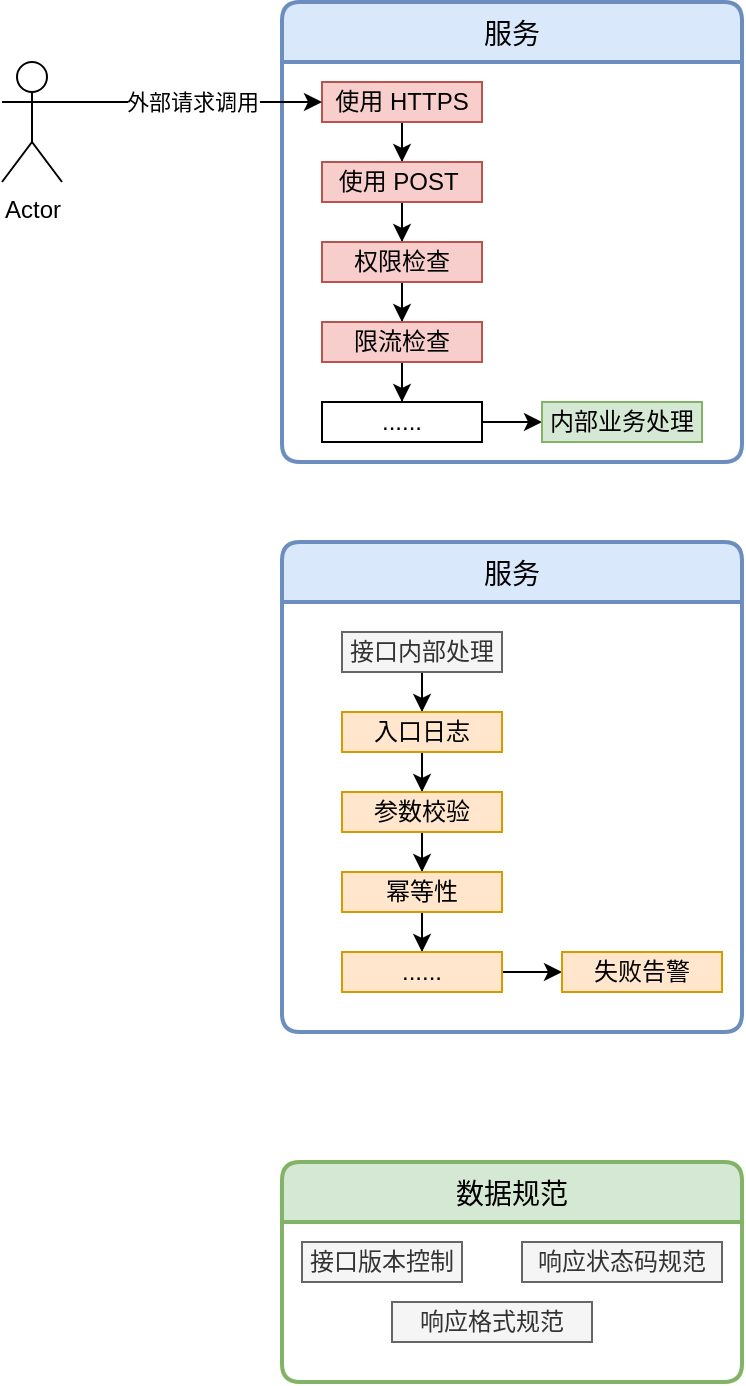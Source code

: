 <mxfile version="14.6.1" type="github"><diagram id="uuYXE82NBK7OaKoCnniR" name="Page-1"><mxGraphModel dx="1038" dy="503" grid="1" gridSize="10" guides="1" tooltips="1" connect="1" arrows="1" fold="1" page="1" pageScale="1" pageWidth="827" pageHeight="1169" math="0" shadow="0"><root><mxCell id="0"/><mxCell id="1" parent="0"/><mxCell id="jyYIecn1mSzLGbgy3sXr-4" value="" style="edgeStyle=orthogonalEdgeStyle;rounded=0;orthogonalLoop=1;jettySize=auto;html=1;" edge="1" parent="1" source="jyYIecn1mSzLGbgy3sXr-1" target="jyYIecn1mSzLGbgy3sXr-3"><mxGeometry relative="1" as="geometry"/></mxCell><mxCell id="jyYIecn1mSzLGbgy3sXr-1" value="使用 HTTPS" style="rounded=0;whiteSpace=wrap;html=1;fillColor=#f8cecc;strokeColor=#b85450;" vertex="1" parent="1"><mxGeometry x="230" y="120" width="80" height="20" as="geometry"/></mxCell><mxCell id="jyYIecn1mSzLGbgy3sXr-6" value="" style="edgeStyle=orthogonalEdgeStyle;rounded=0;orthogonalLoop=1;jettySize=auto;html=1;" edge="1" parent="1" source="jyYIecn1mSzLGbgy3sXr-3" target="jyYIecn1mSzLGbgy3sXr-5"><mxGeometry relative="1" as="geometry"/></mxCell><mxCell id="jyYIecn1mSzLGbgy3sXr-3" value="使用 POST&amp;nbsp;" style="rounded=0;whiteSpace=wrap;html=1;fillColor=#f8cecc;strokeColor=#b85450;" vertex="1" parent="1"><mxGeometry x="230" y="160" width="80" height="20" as="geometry"/></mxCell><mxCell id="jyYIecn1mSzLGbgy3sXr-8" value="" style="edgeStyle=orthogonalEdgeStyle;rounded=0;orthogonalLoop=1;jettySize=auto;html=1;" edge="1" parent="1" source="jyYIecn1mSzLGbgy3sXr-5" target="jyYIecn1mSzLGbgy3sXr-7"><mxGeometry relative="1" as="geometry"/></mxCell><mxCell id="jyYIecn1mSzLGbgy3sXr-5" value="权限检查" style="rounded=0;whiteSpace=wrap;html=1;fillColor=#f8cecc;strokeColor=#b85450;" vertex="1" parent="1"><mxGeometry x="230" y="200" width="80" height="20" as="geometry"/></mxCell><mxCell id="jyYIecn1mSzLGbgy3sXr-10" value="" style="edgeStyle=orthogonalEdgeStyle;rounded=0;orthogonalLoop=1;jettySize=auto;html=1;" edge="1" parent="1" source="jyYIecn1mSzLGbgy3sXr-7" target="jyYIecn1mSzLGbgy3sXr-9"><mxGeometry relative="1" as="geometry"/></mxCell><mxCell id="jyYIecn1mSzLGbgy3sXr-7" value="限流检查" style="rounded=0;whiteSpace=wrap;html=1;fillColor=#f8cecc;strokeColor=#b85450;" vertex="1" parent="1"><mxGeometry x="230" y="240" width="80" height="20" as="geometry"/></mxCell><mxCell id="jyYIecn1mSzLGbgy3sXr-14" value="" style="edgeStyle=orthogonalEdgeStyle;rounded=0;orthogonalLoop=1;jettySize=auto;html=1;" edge="1" parent="1" source="jyYIecn1mSzLGbgy3sXr-9" target="jyYIecn1mSzLGbgy3sXr-13"><mxGeometry relative="1" as="geometry"/></mxCell><mxCell id="jyYIecn1mSzLGbgy3sXr-9" value="......" style="rounded=0;whiteSpace=wrap;html=1;" vertex="1" parent="1"><mxGeometry x="230" y="280" width="80" height="20" as="geometry"/></mxCell><mxCell id="jyYIecn1mSzLGbgy3sXr-11" value="服务" style="swimlane;childLayout=stackLayout;horizontal=1;startSize=30;horizontalStack=0;rounded=1;fontSize=14;fontStyle=0;strokeWidth=2;resizeParent=0;resizeLast=1;shadow=0;dashed=0;align=center;fillColor=#dae8fc;strokeColor=#6c8ebf;arcSize=10;" vertex="1" parent="1"><mxGeometry x="210" y="80" width="230" height="230" as="geometry"/></mxCell><mxCell id="jyYIecn1mSzLGbgy3sXr-13" value="内部业务处理" style="rounded=0;whiteSpace=wrap;html=1;fillColor=#d5e8d4;strokeColor=#82b366;" vertex="1" parent="1"><mxGeometry x="340" y="280" width="80" height="20" as="geometry"/></mxCell><mxCell id="jyYIecn1mSzLGbgy3sXr-15" value="外部请求调用" style="endArrow=classic;html=1;entryX=0;entryY=0.5;entryDx=0;entryDy=0;exitX=1;exitY=0.333;exitDx=0;exitDy=0;exitPerimeter=0;" edge="1" parent="1" source="jyYIecn1mSzLGbgy3sXr-16" target="jyYIecn1mSzLGbgy3sXr-1"><mxGeometry width="50" height="50" relative="1" as="geometry"><mxPoint x="120" y="130" as="sourcePoint"/><mxPoint x="510" y="90" as="targetPoint"/></mxGeometry></mxCell><mxCell id="jyYIecn1mSzLGbgy3sXr-16" value="Actor" style="shape=umlActor;verticalLabelPosition=bottom;verticalAlign=top;html=1;" vertex="1" parent="1"><mxGeometry x="70" y="110" width="30" height="60" as="geometry"/></mxCell><mxCell id="jyYIecn1mSzLGbgy3sXr-18" value="" style="edgeStyle=orthogonalEdgeStyle;rounded=0;orthogonalLoop=1;jettySize=auto;html=1;" edge="1" parent="1" source="jyYIecn1mSzLGbgy3sXr-19" target="jyYIecn1mSzLGbgy3sXr-21"><mxGeometry relative="1" as="geometry"/></mxCell><mxCell id="jyYIecn1mSzLGbgy3sXr-19" value="接口内部处理" style="rounded=0;whiteSpace=wrap;html=1;fillColor=#f5f5f5;strokeColor=#666666;fontColor=#333333;" vertex="1" parent="1"><mxGeometry x="240" y="395" width="80" height="20" as="geometry"/></mxCell><mxCell id="jyYIecn1mSzLGbgy3sXr-20" value="" style="edgeStyle=orthogonalEdgeStyle;rounded=0;orthogonalLoop=1;jettySize=auto;html=1;" edge="1" parent="1" source="jyYIecn1mSzLGbgy3sXr-21" target="jyYIecn1mSzLGbgy3sXr-23"><mxGeometry relative="1" as="geometry"/></mxCell><mxCell id="jyYIecn1mSzLGbgy3sXr-21" value="入口日志" style="rounded=0;whiteSpace=wrap;html=1;fillColor=#ffe6cc;strokeColor=#d79b00;" vertex="1" parent="1"><mxGeometry x="240" y="435" width="80" height="20" as="geometry"/></mxCell><mxCell id="jyYIecn1mSzLGbgy3sXr-22" value="" style="edgeStyle=orthogonalEdgeStyle;rounded=0;orthogonalLoop=1;jettySize=auto;html=1;" edge="1" parent="1" source="jyYIecn1mSzLGbgy3sXr-23" target="jyYIecn1mSzLGbgy3sXr-25"><mxGeometry relative="1" as="geometry"/></mxCell><mxCell id="jyYIecn1mSzLGbgy3sXr-23" value="参数校验" style="rounded=0;whiteSpace=wrap;html=1;fillColor=#ffe6cc;strokeColor=#d79b00;" vertex="1" parent="1"><mxGeometry x="240" y="475" width="80" height="20" as="geometry"/></mxCell><mxCell id="jyYIecn1mSzLGbgy3sXr-24" value="" style="edgeStyle=orthogonalEdgeStyle;rounded=0;orthogonalLoop=1;jettySize=auto;html=1;" edge="1" parent="1" source="jyYIecn1mSzLGbgy3sXr-25" target="jyYIecn1mSzLGbgy3sXr-27"><mxGeometry relative="1" as="geometry"/></mxCell><mxCell id="jyYIecn1mSzLGbgy3sXr-25" value="幂等性" style="rounded=0;whiteSpace=wrap;html=1;fillColor=#ffe6cc;strokeColor=#d79b00;" vertex="1" parent="1"><mxGeometry x="240" y="515" width="80" height="20" as="geometry"/></mxCell><mxCell id="jyYIecn1mSzLGbgy3sXr-31" value="" style="edgeStyle=orthogonalEdgeStyle;rounded=0;orthogonalLoop=1;jettySize=auto;html=1;" edge="1" parent="1" source="jyYIecn1mSzLGbgy3sXr-27" target="jyYIecn1mSzLGbgy3sXr-30"><mxGeometry relative="1" as="geometry"/></mxCell><mxCell id="jyYIecn1mSzLGbgy3sXr-27" value="......" style="rounded=0;whiteSpace=wrap;html=1;fillColor=#ffe6cc;strokeColor=#d79b00;" vertex="1" parent="1"><mxGeometry x="240" y="555" width="80" height="20" as="geometry"/></mxCell><mxCell id="jyYIecn1mSzLGbgy3sXr-28" value="服务" style="swimlane;childLayout=stackLayout;horizontal=1;startSize=30;horizontalStack=0;rounded=1;fontSize=14;fontStyle=0;strokeWidth=2;resizeParent=0;resizeLast=1;shadow=0;dashed=0;align=center;fillColor=#dae8fc;strokeColor=#6c8ebf;arcSize=10;" vertex="1" parent="1"><mxGeometry x="210" y="350" width="230" height="245" as="geometry"/></mxCell><mxCell id="jyYIecn1mSzLGbgy3sXr-30" value="失败告警" style="rounded=0;whiteSpace=wrap;html=1;fillColor=#ffe6cc;strokeColor=#d79b00;" vertex="1" parent="1"><mxGeometry x="350" y="555" width="80" height="20" as="geometry"/></mxCell><mxCell id="jyYIecn1mSzLGbgy3sXr-32" value="数据规范" style="swimlane;childLayout=stackLayout;horizontal=1;startSize=30;horizontalStack=0;rounded=1;fontSize=14;fontStyle=0;strokeWidth=2;resizeParent=0;resizeLast=1;shadow=0;dashed=0;align=center;fillColor=#d5e8d4;strokeColor=#82b366;arcSize=10;" vertex="1" parent="1"><mxGeometry x="210" y="660" width="230" height="110" as="geometry"/></mxCell><mxCell id="jyYIecn1mSzLGbgy3sXr-33" value="接口版本控制" style="rounded=0;whiteSpace=wrap;html=1;fillColor=#f5f5f5;strokeColor=#666666;fontColor=#333333;" vertex="1" parent="1"><mxGeometry x="220" y="700" width="80" height="20" as="geometry"/></mxCell><mxCell id="jyYIecn1mSzLGbgy3sXr-34" value="响应状态码规范" style="rounded=0;whiteSpace=wrap;html=1;fillColor=#f5f5f5;strokeColor=#666666;fontColor=#333333;" vertex="1" parent="1"><mxGeometry x="330" y="700" width="100" height="20" as="geometry"/></mxCell><mxCell id="jyYIecn1mSzLGbgy3sXr-35" value="响应格式规范" style="rounded=0;whiteSpace=wrap;html=1;fillColor=#f5f5f5;strokeColor=#666666;fontColor=#333333;" vertex="1" parent="1"><mxGeometry x="265" y="730" width="100" height="20" as="geometry"/></mxCell></root></mxGraphModel></diagram></mxfile>